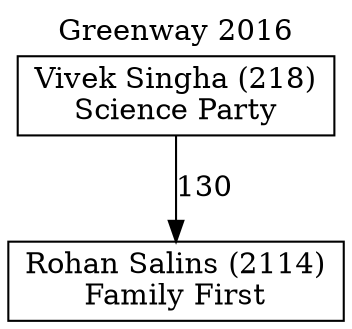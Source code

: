 // House preference flow
digraph "Rohan Salins (2114)_Greenway_2016" {
	graph [label="Greenway 2016" labelloc=t mclimit=10]
	node [shape=box]
	"Rohan Salins (2114)" [label="Rohan Salins (2114)
Family First"]
	"Vivek Singha (218)" [label="Vivek Singha (218)
Science Party"]
	"Vivek Singha (218)" -> "Rohan Salins (2114)" [label=130]
}
